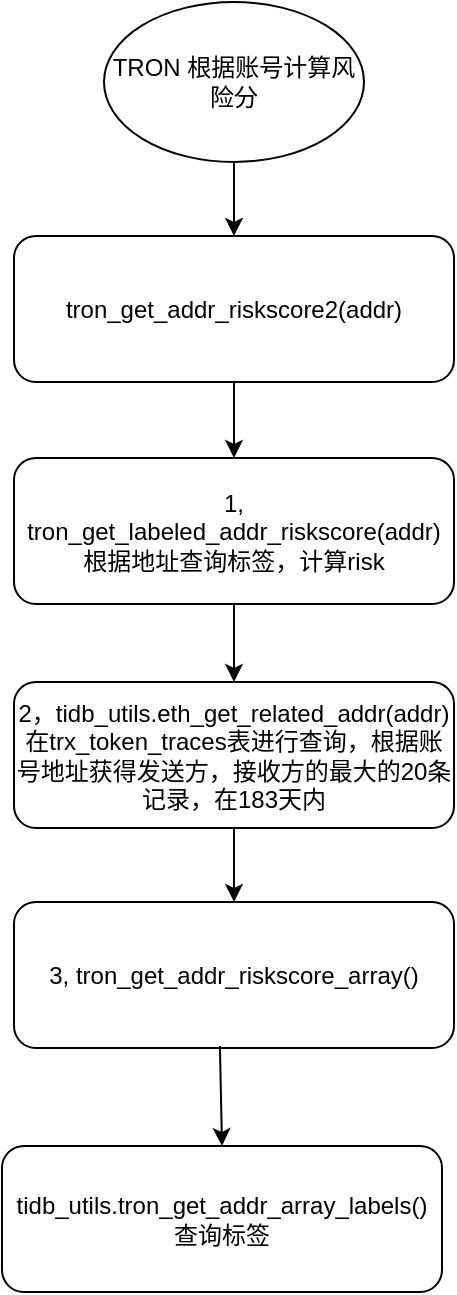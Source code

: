 <mxfile version="14.7.4" type="github" pages="2">
  <diagram id="856ZvJbGQnMX7ldOnDJI" name="Page-1">
    <mxGraphModel dx="1465" dy="913" grid="1" gridSize="10" guides="1" tooltips="1" connect="1" arrows="1" fold="1" page="1" pageScale="1" pageWidth="827" pageHeight="1169" math="0" shadow="0">
      <root>
        <mxCell id="0" />
        <mxCell id="1" parent="0" />
        <mxCell id="XW7_ojzKSVhWm9udO3rs-1" value="TRON 根据账号计算风险分 " style="ellipse;whiteSpace=wrap;html=1;" vertex="1" parent="1">
          <mxGeometry x="105" y="40" width="130" height="80" as="geometry" />
        </mxCell>
        <mxCell id="XW7_ojzKSVhWm9udO3rs-2" value="tron_get_addr_riskscore2(addr)" style="rounded=1;whiteSpace=wrap;html=1;" vertex="1" parent="1">
          <mxGeometry x="60" y="157" width="220" height="73" as="geometry" />
        </mxCell>
        <mxCell id="XW7_ojzKSVhWm9udO3rs-3" value="" style="endArrow=classic;html=1;exitX=0.5;exitY=1;exitDx=0;exitDy=0;entryX=0.5;entryY=0;entryDx=0;entryDy=0;" edge="1" parent="1" source="XW7_ojzKSVhWm9udO3rs-1" target="XW7_ojzKSVhWm9udO3rs-2">
          <mxGeometry width="50" height="50" relative="1" as="geometry">
            <mxPoint x="140" y="380" as="sourcePoint" />
            <mxPoint x="160" y="160" as="targetPoint" />
          </mxGeometry>
        </mxCell>
        <mxCell id="XW7_ojzKSVhWm9udO3rs-5" value="1, tron_get_labeled_addr_riskscore(addr)&lt;br&gt;根据地址查询标签，计算risk" style="rounded=1;whiteSpace=wrap;html=1;" vertex="1" parent="1">
          <mxGeometry x="60" y="268" width="220" height="73" as="geometry" />
        </mxCell>
        <mxCell id="XW7_ojzKSVhWm9udO3rs-6" value="" style="endArrow=classic;html=1;exitX=0.5;exitY=1;exitDx=0;exitDy=0;entryX=0.5;entryY=0;entryDx=0;entryDy=0;" edge="1" parent="1" source="XW7_ojzKSVhWm9udO3rs-2" target="XW7_ojzKSVhWm9udO3rs-5">
          <mxGeometry width="50" height="50" relative="1" as="geometry">
            <mxPoint x="380" y="320" as="sourcePoint" />
            <mxPoint x="430" y="270" as="targetPoint" />
          </mxGeometry>
        </mxCell>
        <mxCell id="XW7_ojzKSVhWm9udO3rs-7" value="&lt;div&gt;2，tidb_utils.eth_get_related_addr(addr)&lt;/div&gt;&lt;div&gt;在trx_token_traces表进行查询，根据账号地址获得发送方，接收方的最大的20条记录，在183天内&lt;br&gt;&lt;/div&gt;" style="rounded=1;whiteSpace=wrap;html=1;" vertex="1" parent="1">
          <mxGeometry x="60" y="380" width="220" height="73" as="geometry" />
        </mxCell>
        <mxCell id="XW7_ojzKSVhWm9udO3rs-8" value="" style="endArrow=classic;html=1;exitX=0.5;exitY=1;exitDx=0;exitDy=0;entryX=0.5;entryY=0;entryDx=0;entryDy=0;" edge="1" parent="1" source="XW7_ojzKSVhWm9udO3rs-5" target="XW7_ojzKSVhWm9udO3rs-7">
          <mxGeometry width="50" height="50" relative="1" as="geometry">
            <mxPoint x="410" y="430" as="sourcePoint" />
            <mxPoint x="460" y="380" as="targetPoint" />
          </mxGeometry>
        </mxCell>
        <mxCell id="XW7_ojzKSVhWm9udO3rs-13" value="3, tron_get_addr_riskscore_array()" style="rounded=1;whiteSpace=wrap;html=1;" vertex="1" parent="1">
          <mxGeometry x="60" y="490" width="220" height="73" as="geometry" />
        </mxCell>
        <mxCell id="XW7_ojzKSVhWm9udO3rs-14" value="" style="endArrow=classic;html=1;exitX=0.5;exitY=1;exitDx=0;exitDy=0;entryX=0.5;entryY=0;entryDx=0;entryDy=0;entryPerimeter=0;" edge="1" parent="1" source="XW7_ojzKSVhWm9udO3rs-7" target="XW7_ojzKSVhWm9udO3rs-13">
          <mxGeometry width="50" height="50" relative="1" as="geometry">
            <mxPoint x="440" y="540" as="sourcePoint" />
            <mxPoint x="170" y="510" as="targetPoint" />
          </mxGeometry>
        </mxCell>
        <mxCell id="XW7_ojzKSVhWm9udO3rs-16" value="tidb_utils.tron_get_addr_array_labels()&lt;br&gt;查询标签" style="rounded=1;whiteSpace=wrap;html=1;" vertex="1" parent="1">
          <mxGeometry x="54" y="612" width="220" height="73" as="geometry" />
        </mxCell>
        <mxCell id="XW7_ojzKSVhWm9udO3rs-19" value="" style="endArrow=classic;html=1;exitX=0.468;exitY=0.986;exitDx=0;exitDy=0;exitPerimeter=0;entryX=0.5;entryY=0;entryDx=0;entryDy=0;" edge="1" parent="1" source="XW7_ojzKSVhWm9udO3rs-13" target="XW7_ojzKSVhWm9udO3rs-16">
          <mxGeometry width="50" height="50" relative="1" as="geometry">
            <mxPoint x="370" y="670" as="sourcePoint" />
            <mxPoint x="420" y="620" as="targetPoint" />
          </mxGeometry>
        </mxCell>
      </root>
    </mxGraphModel>
  </diagram>
  <diagram id="nbPUPHwSq4mbfJpfsETS" name="Page-2">
    <mxGraphModel dx="1465" dy="913" grid="1" gridSize="10" guides="1" tooltips="1" connect="1" arrows="1" fold="1" page="1" pageScale="1" pageWidth="827" pageHeight="1169" math="0" shadow="0">
      <root>
        <mxCell id="N9jU_cckzsBoXIB6CpFo-0" />
        <mxCell id="N9jU_cckzsBoXIB6CpFo-1" parent="N9jU_cckzsBoXIB6CpFo-0" />
        <mxCell id="IIjvISD3lN-DGj-ZSIPH-0" value="TRON 根据交易号计算风险分 " style="ellipse;whiteSpace=wrap;html=1;" vertex="1" parent="N9jU_cckzsBoXIB6CpFo-1">
          <mxGeometry x="175" y="37" width="130" height="80" as="geometry" />
        </mxCell>
        <mxCell id="IIjvISD3lN-DGj-ZSIPH-1" value="tron_get_txs_riskscore(txid)" style="rounded=1;whiteSpace=wrap;html=1;" vertex="1" parent="N9jU_cckzsBoXIB6CpFo-1">
          <mxGeometry x="130" y="154" width="220" height="73" as="geometry" />
        </mxCell>
        <mxCell id="IIjvISD3lN-DGj-ZSIPH-2" value="" style="endArrow=classic;html=1;exitX=0.5;exitY=1;exitDx=0;exitDy=0;entryX=0.5;entryY=0;entryDx=0;entryDy=0;" edge="1" parent="N9jU_cckzsBoXIB6CpFo-1" source="IIjvISD3lN-DGj-ZSIPH-0" target="IIjvISD3lN-DGj-ZSIPH-1">
          <mxGeometry width="50" height="50" relative="1" as="geometry">
            <mxPoint x="210" y="377" as="sourcePoint" />
            <mxPoint x="230" y="157" as="targetPoint" />
          </mxGeometry>
        </mxCell>
        <mxCell id="IIjvISD3lN-DGj-ZSIPH-3" value="1, tidb_utils.eth_get_txs_addrs(txid)&lt;br&gt;根据txid, 查询代币为TRX的交易记录" style="rounded=1;whiteSpace=wrap;html=1;" vertex="1" parent="N9jU_cckzsBoXIB6CpFo-1">
          <mxGeometry x="130" y="265" width="220" height="73" as="geometry" />
        </mxCell>
        <mxCell id="IIjvISD3lN-DGj-ZSIPH-4" value="" style="endArrow=classic;html=1;exitX=0.5;exitY=1;exitDx=0;exitDy=0;entryX=0.5;entryY=0;entryDx=0;entryDy=0;" edge="1" parent="N9jU_cckzsBoXIB6CpFo-1" source="IIjvISD3lN-DGj-ZSIPH-1" target="IIjvISD3lN-DGj-ZSIPH-3">
          <mxGeometry width="50" height="50" relative="1" as="geometry">
            <mxPoint x="450" y="317" as="sourcePoint" />
            <mxPoint x="500" y="267" as="targetPoint" />
          </mxGeometry>
        </mxCell>
        <mxCell id="IIjvISD3lN-DGj-ZSIPH-5" value="&lt;div&gt;2，tron_get_addr_riskscore2(from_addr)&lt;/div&gt;" style="rounded=1;whiteSpace=wrap;html=1;" vertex="1" parent="N9jU_cckzsBoXIB6CpFo-1">
          <mxGeometry x="130" y="377" width="220" height="73" as="geometry" />
        </mxCell>
        <mxCell id="IIjvISD3lN-DGj-ZSIPH-6" value="" style="endArrow=classic;html=1;exitX=0.5;exitY=1;exitDx=0;exitDy=0;entryX=0.5;entryY=0;entryDx=0;entryDy=0;" edge="1" parent="N9jU_cckzsBoXIB6CpFo-1" source="IIjvISD3lN-DGj-ZSIPH-3" target="IIjvISD3lN-DGj-ZSIPH-5">
          <mxGeometry width="50" height="50" relative="1" as="geometry">
            <mxPoint x="480" y="427" as="sourcePoint" />
            <mxPoint x="530" y="377" as="targetPoint" />
          </mxGeometry>
        </mxCell>
        <mxCell id="IIjvISD3lN-DGj-ZSIPH-7" value="3，tron_get_addr_riskscore2(to_addr)" style="rounded=1;whiteSpace=wrap;html=1;" vertex="1" parent="N9jU_cckzsBoXIB6CpFo-1">
          <mxGeometry x="130" y="487" width="220" height="73" as="geometry" />
        </mxCell>
        <mxCell id="IIjvISD3lN-DGj-ZSIPH-8" value="" style="endArrow=classic;html=1;exitX=0.5;exitY=1;exitDx=0;exitDy=0;entryX=0.5;entryY=0;entryDx=0;entryDy=0;entryPerimeter=0;" edge="1" parent="N9jU_cckzsBoXIB6CpFo-1" source="IIjvISD3lN-DGj-ZSIPH-5" target="IIjvISD3lN-DGj-ZSIPH-7">
          <mxGeometry width="50" height="50" relative="1" as="geometry">
            <mxPoint x="510" y="537" as="sourcePoint" />
            <mxPoint x="240" y="507" as="targetPoint" />
          </mxGeometry>
        </mxCell>
      </root>
    </mxGraphModel>
  </diagram>
</mxfile>
